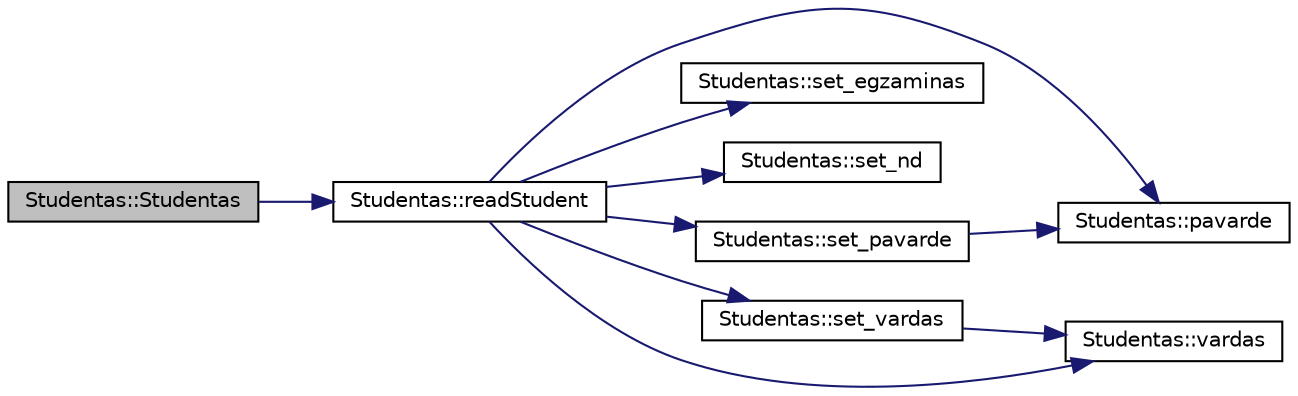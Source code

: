 digraph "Studentas::Studentas"
{
 // LATEX_PDF_SIZE
  edge [fontname="Helvetica",fontsize="10",labelfontname="Helvetica",labelfontsize="10"];
  node [fontname="Helvetica",fontsize="10",shape=record];
  rankdir="LR";
  Node1 [label="Studentas::Studentas",height=0.2,width=0.4,color="black", fillcolor="grey75", style="filled", fontcolor="black",tooltip=" "];
  Node1 -> Node2 [color="midnightblue",fontsize="10",style="solid",fontname="Helvetica"];
  Node2 [label="Studentas::readStudent",height=0.2,width=0.4,color="black", fillcolor="white", style="filled",URL="$class_studentas.html#ae03c42e66f7484b70d5133432bfdea87",tooltip=" "];
  Node2 -> Node3 [color="midnightblue",fontsize="10",style="solid",fontname="Helvetica"];
  Node3 [label="Studentas::pavarde",height=0.2,width=0.4,color="black", fillcolor="white", style="filled",URL="$class_studentas.html#af80936870cf0e4d66ae5cab31461e8ec",tooltip=" "];
  Node2 -> Node4 [color="midnightblue",fontsize="10",style="solid",fontname="Helvetica"];
  Node4 [label="Studentas::set_egzaminas",height=0.2,width=0.4,color="black", fillcolor="white", style="filled",URL="$class_studentas.html#a5b7d48a559b80d2f6aae027646798e11",tooltip=" "];
  Node2 -> Node5 [color="midnightblue",fontsize="10",style="solid",fontname="Helvetica"];
  Node5 [label="Studentas::set_nd",height=0.2,width=0.4,color="black", fillcolor="white", style="filled",URL="$class_studentas.html#a5c9b81a14a2680fc0c6c744584b6372f",tooltip=" "];
  Node2 -> Node6 [color="midnightblue",fontsize="10",style="solid",fontname="Helvetica"];
  Node6 [label="Studentas::set_pavarde",height=0.2,width=0.4,color="black", fillcolor="white", style="filled",URL="$class_studentas.html#aa0639e3fd4e99db2a3ef1fb7bf51d49e",tooltip=" "];
  Node6 -> Node3 [color="midnightblue",fontsize="10",style="solid",fontname="Helvetica"];
  Node2 -> Node7 [color="midnightblue",fontsize="10",style="solid",fontname="Helvetica"];
  Node7 [label="Studentas::set_vardas",height=0.2,width=0.4,color="black", fillcolor="white", style="filled",URL="$class_studentas.html#af2c7d2fe132be342d78c36d85e286461",tooltip=" "];
  Node7 -> Node8 [color="midnightblue",fontsize="10",style="solid",fontname="Helvetica"];
  Node8 [label="Studentas::vardas",height=0.2,width=0.4,color="black", fillcolor="white", style="filled",URL="$class_studentas.html#a000a73298cd723400eeea22427bd437b",tooltip=" "];
  Node2 -> Node8 [color="midnightblue",fontsize="10",style="solid",fontname="Helvetica"];
}
